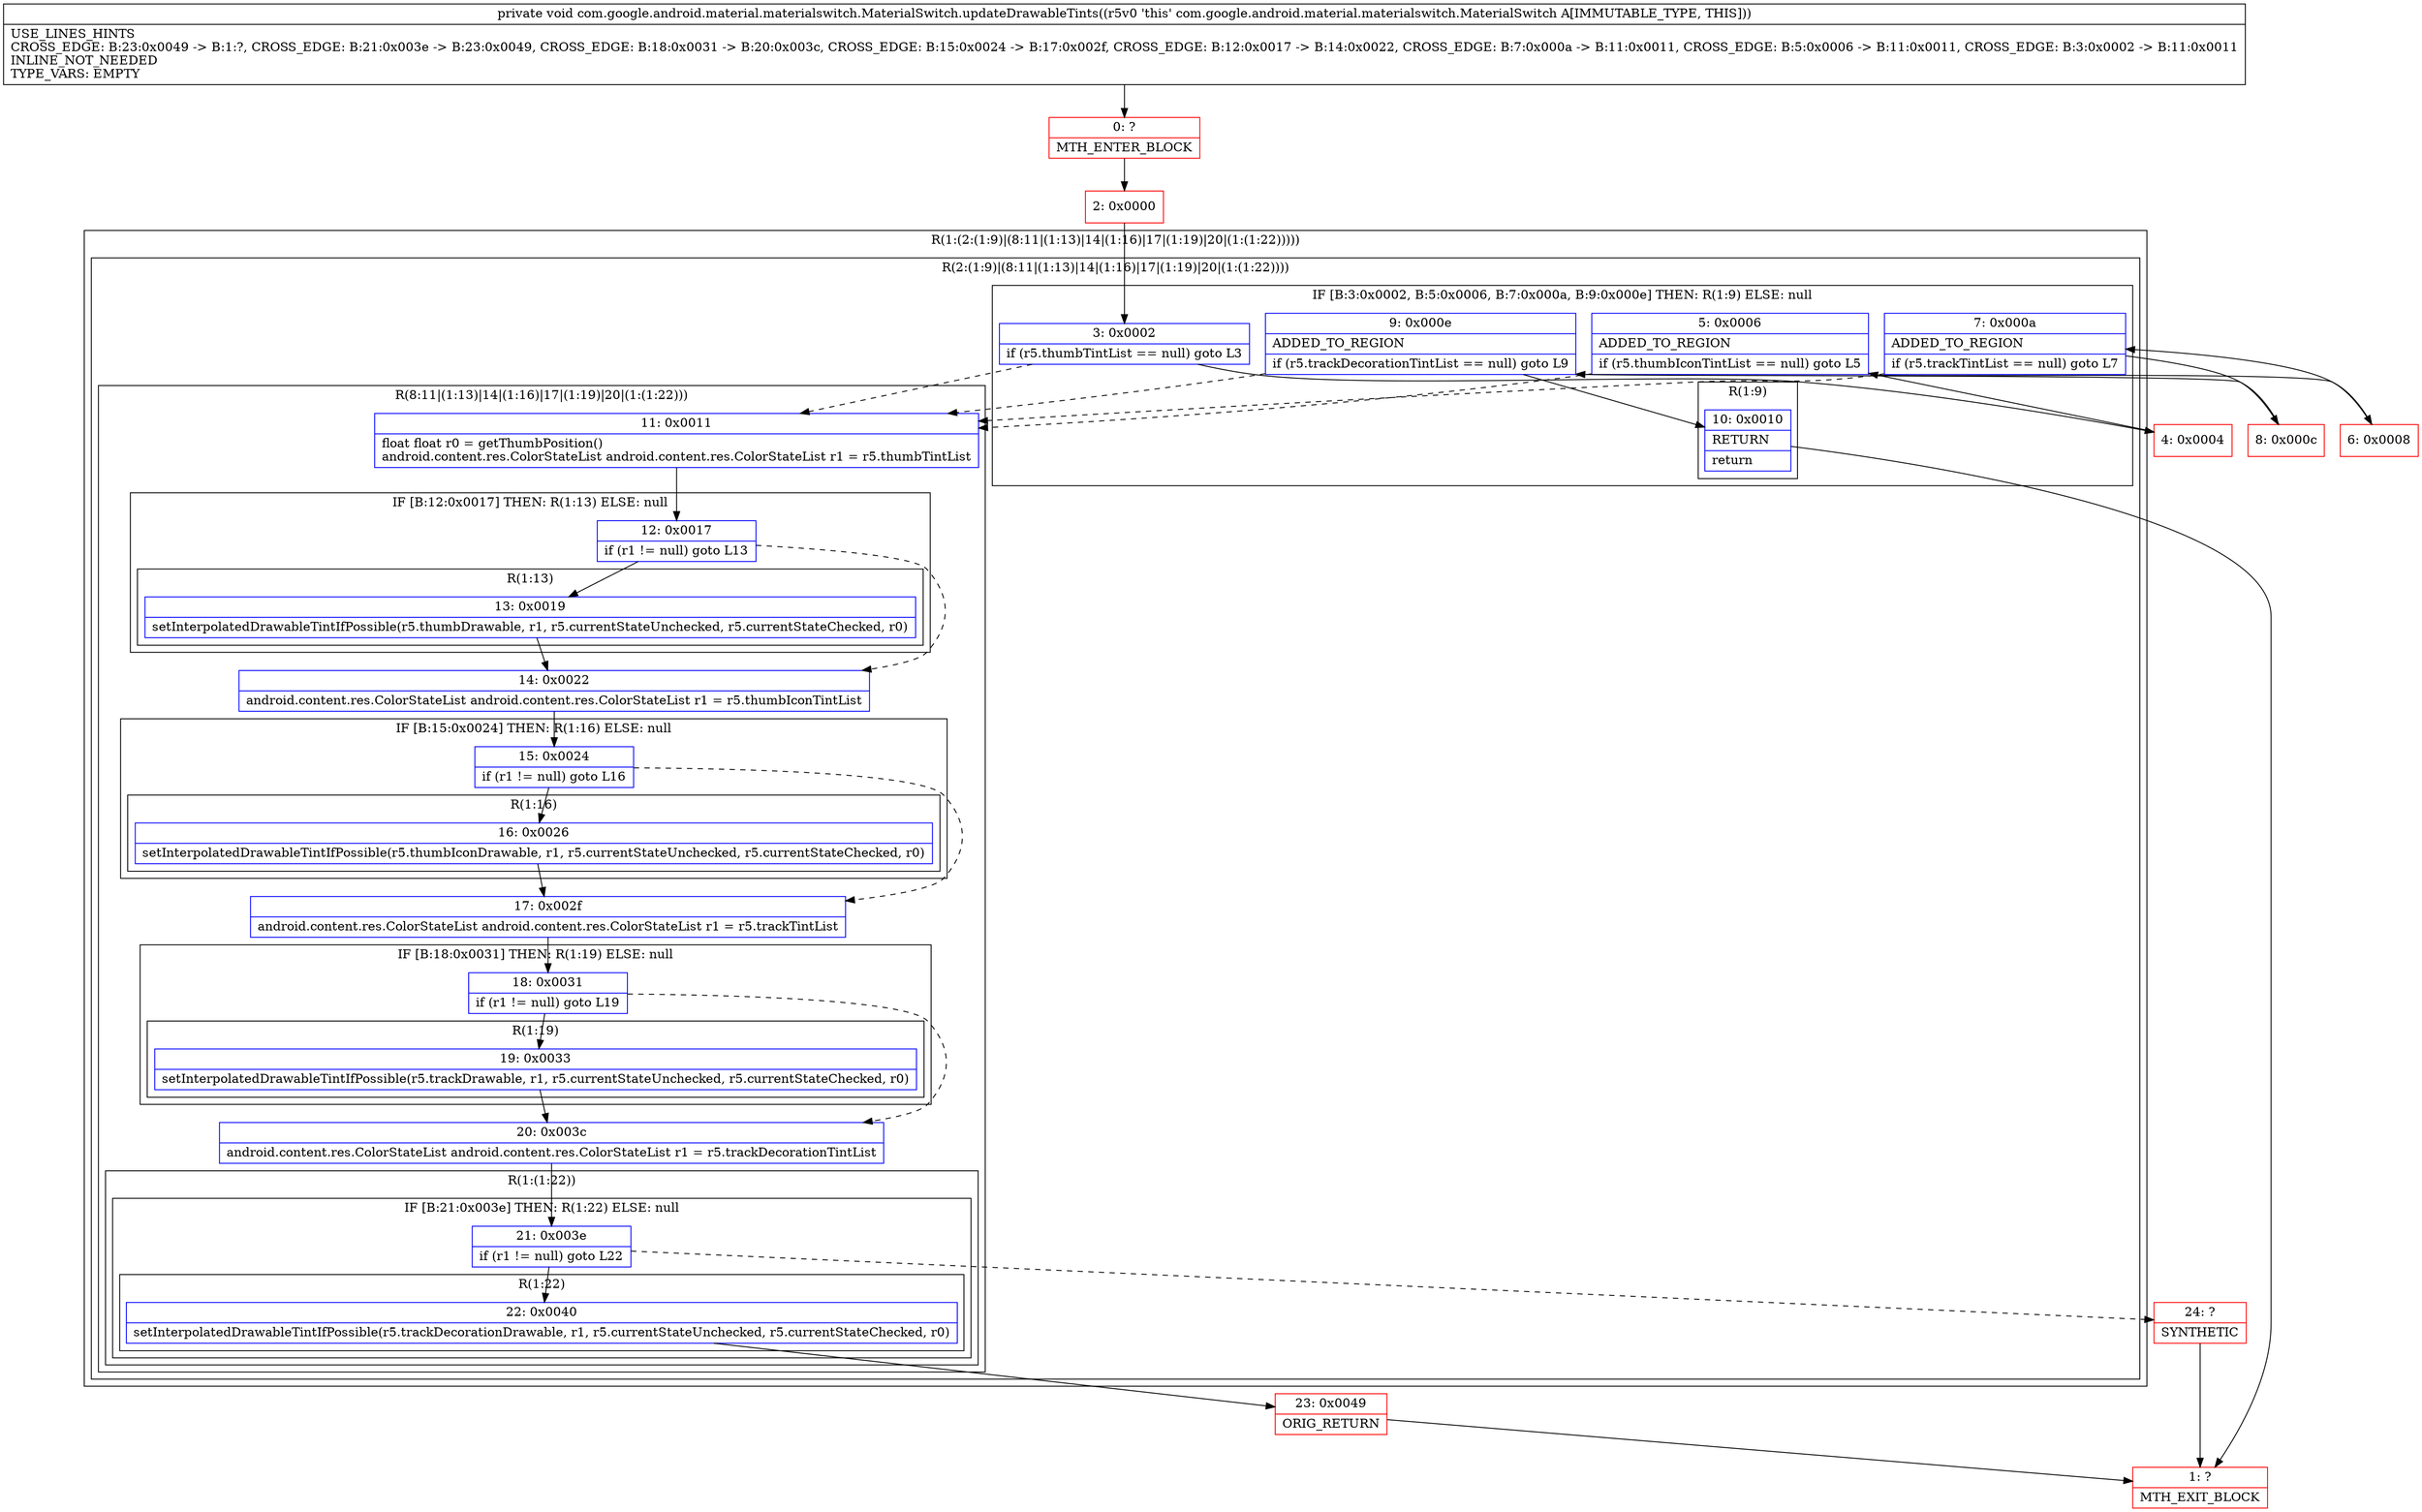 digraph "CFG forcom.google.android.material.materialswitch.MaterialSwitch.updateDrawableTints()V" {
subgraph cluster_Region_2022609388 {
label = "R(1:(2:(1:9)|(8:11|(1:13)|14|(1:16)|17|(1:19)|20|(1:(1:22)))))";
node [shape=record,color=blue];
subgraph cluster_Region_626534238 {
label = "R(2:(1:9)|(8:11|(1:13)|14|(1:16)|17|(1:19)|20|(1:(1:22))))";
node [shape=record,color=blue];
subgraph cluster_IfRegion_1911868228 {
label = "IF [B:3:0x0002, B:5:0x0006, B:7:0x000a, B:9:0x000e] THEN: R(1:9) ELSE: null";
node [shape=record,color=blue];
Node_3 [shape=record,label="{3\:\ 0x0002|if (r5.thumbTintList == null) goto L3\l}"];
Node_5 [shape=record,label="{5\:\ 0x0006|ADDED_TO_REGION\l|if (r5.thumbIconTintList == null) goto L5\l}"];
Node_7 [shape=record,label="{7\:\ 0x000a|ADDED_TO_REGION\l|if (r5.trackTintList == null) goto L7\l}"];
Node_9 [shape=record,label="{9\:\ 0x000e|ADDED_TO_REGION\l|if (r5.trackDecorationTintList == null) goto L9\l}"];
subgraph cluster_Region_1698331439 {
label = "R(1:9)";
node [shape=record,color=blue];
Node_10 [shape=record,label="{10\:\ 0x0010|RETURN\l|return\l}"];
}
}
subgraph cluster_Region_935916370 {
label = "R(8:11|(1:13)|14|(1:16)|17|(1:19)|20|(1:(1:22)))";
node [shape=record,color=blue];
Node_11 [shape=record,label="{11\:\ 0x0011|float float r0 = getThumbPosition()\landroid.content.res.ColorStateList android.content.res.ColorStateList r1 = r5.thumbTintList\l}"];
subgraph cluster_IfRegion_294216721 {
label = "IF [B:12:0x0017] THEN: R(1:13) ELSE: null";
node [shape=record,color=blue];
Node_12 [shape=record,label="{12\:\ 0x0017|if (r1 != null) goto L13\l}"];
subgraph cluster_Region_1416517676 {
label = "R(1:13)";
node [shape=record,color=blue];
Node_13 [shape=record,label="{13\:\ 0x0019|setInterpolatedDrawableTintIfPossible(r5.thumbDrawable, r1, r5.currentStateUnchecked, r5.currentStateChecked, r0)\l}"];
}
}
Node_14 [shape=record,label="{14\:\ 0x0022|android.content.res.ColorStateList android.content.res.ColorStateList r1 = r5.thumbIconTintList\l}"];
subgraph cluster_IfRegion_1147266894 {
label = "IF [B:15:0x0024] THEN: R(1:16) ELSE: null";
node [shape=record,color=blue];
Node_15 [shape=record,label="{15\:\ 0x0024|if (r1 != null) goto L16\l}"];
subgraph cluster_Region_744438850 {
label = "R(1:16)";
node [shape=record,color=blue];
Node_16 [shape=record,label="{16\:\ 0x0026|setInterpolatedDrawableTintIfPossible(r5.thumbIconDrawable, r1, r5.currentStateUnchecked, r5.currentStateChecked, r0)\l}"];
}
}
Node_17 [shape=record,label="{17\:\ 0x002f|android.content.res.ColorStateList android.content.res.ColorStateList r1 = r5.trackTintList\l}"];
subgraph cluster_IfRegion_368275646 {
label = "IF [B:18:0x0031] THEN: R(1:19) ELSE: null";
node [shape=record,color=blue];
Node_18 [shape=record,label="{18\:\ 0x0031|if (r1 != null) goto L19\l}"];
subgraph cluster_Region_1201851440 {
label = "R(1:19)";
node [shape=record,color=blue];
Node_19 [shape=record,label="{19\:\ 0x0033|setInterpolatedDrawableTintIfPossible(r5.trackDrawable, r1, r5.currentStateUnchecked, r5.currentStateChecked, r0)\l}"];
}
}
Node_20 [shape=record,label="{20\:\ 0x003c|android.content.res.ColorStateList android.content.res.ColorStateList r1 = r5.trackDecorationTintList\l}"];
subgraph cluster_Region_1765250965 {
label = "R(1:(1:22))";
node [shape=record,color=blue];
subgraph cluster_IfRegion_636227752 {
label = "IF [B:21:0x003e] THEN: R(1:22) ELSE: null";
node [shape=record,color=blue];
Node_21 [shape=record,label="{21\:\ 0x003e|if (r1 != null) goto L22\l}"];
subgraph cluster_Region_931198453 {
label = "R(1:22)";
node [shape=record,color=blue];
Node_22 [shape=record,label="{22\:\ 0x0040|setInterpolatedDrawableTintIfPossible(r5.trackDecorationDrawable, r1, r5.currentStateUnchecked, r5.currentStateChecked, r0)\l}"];
}
}
}
}
}
}
Node_0 [shape=record,color=red,label="{0\:\ ?|MTH_ENTER_BLOCK\l}"];
Node_2 [shape=record,color=red,label="{2\:\ 0x0000}"];
Node_4 [shape=record,color=red,label="{4\:\ 0x0004}"];
Node_6 [shape=record,color=red,label="{6\:\ 0x0008}"];
Node_8 [shape=record,color=red,label="{8\:\ 0x000c}"];
Node_1 [shape=record,color=red,label="{1\:\ ?|MTH_EXIT_BLOCK\l}"];
Node_23 [shape=record,color=red,label="{23\:\ 0x0049|ORIG_RETURN\l}"];
Node_24 [shape=record,color=red,label="{24\:\ ?|SYNTHETIC\l}"];
MethodNode[shape=record,label="{private void com.google.android.material.materialswitch.MaterialSwitch.updateDrawableTints((r5v0 'this' com.google.android.material.materialswitch.MaterialSwitch A[IMMUTABLE_TYPE, THIS]))  | USE_LINES_HINTS\lCROSS_EDGE: B:23:0x0049 \-\> B:1:?, CROSS_EDGE: B:21:0x003e \-\> B:23:0x0049, CROSS_EDGE: B:18:0x0031 \-\> B:20:0x003c, CROSS_EDGE: B:15:0x0024 \-\> B:17:0x002f, CROSS_EDGE: B:12:0x0017 \-\> B:14:0x0022, CROSS_EDGE: B:7:0x000a \-\> B:11:0x0011, CROSS_EDGE: B:5:0x0006 \-\> B:11:0x0011, CROSS_EDGE: B:3:0x0002 \-\> B:11:0x0011\lINLINE_NOT_NEEDED\lTYPE_VARS: EMPTY\l}"];
MethodNode -> Node_0;Node_3 -> Node_4;
Node_3 -> Node_11[style=dashed];
Node_5 -> Node_6;
Node_5 -> Node_11[style=dashed];
Node_7 -> Node_8;
Node_7 -> Node_11[style=dashed];
Node_9 -> Node_10;
Node_9 -> Node_11[style=dashed];
Node_10 -> Node_1;
Node_11 -> Node_12;
Node_12 -> Node_13;
Node_12 -> Node_14[style=dashed];
Node_13 -> Node_14;
Node_14 -> Node_15;
Node_15 -> Node_16;
Node_15 -> Node_17[style=dashed];
Node_16 -> Node_17;
Node_17 -> Node_18;
Node_18 -> Node_19;
Node_18 -> Node_20[style=dashed];
Node_19 -> Node_20;
Node_20 -> Node_21;
Node_21 -> Node_22;
Node_21 -> Node_24[style=dashed];
Node_22 -> Node_23;
Node_0 -> Node_2;
Node_2 -> Node_3;
Node_4 -> Node_5;
Node_6 -> Node_7;
Node_8 -> Node_9;
Node_23 -> Node_1;
Node_24 -> Node_1;
}


